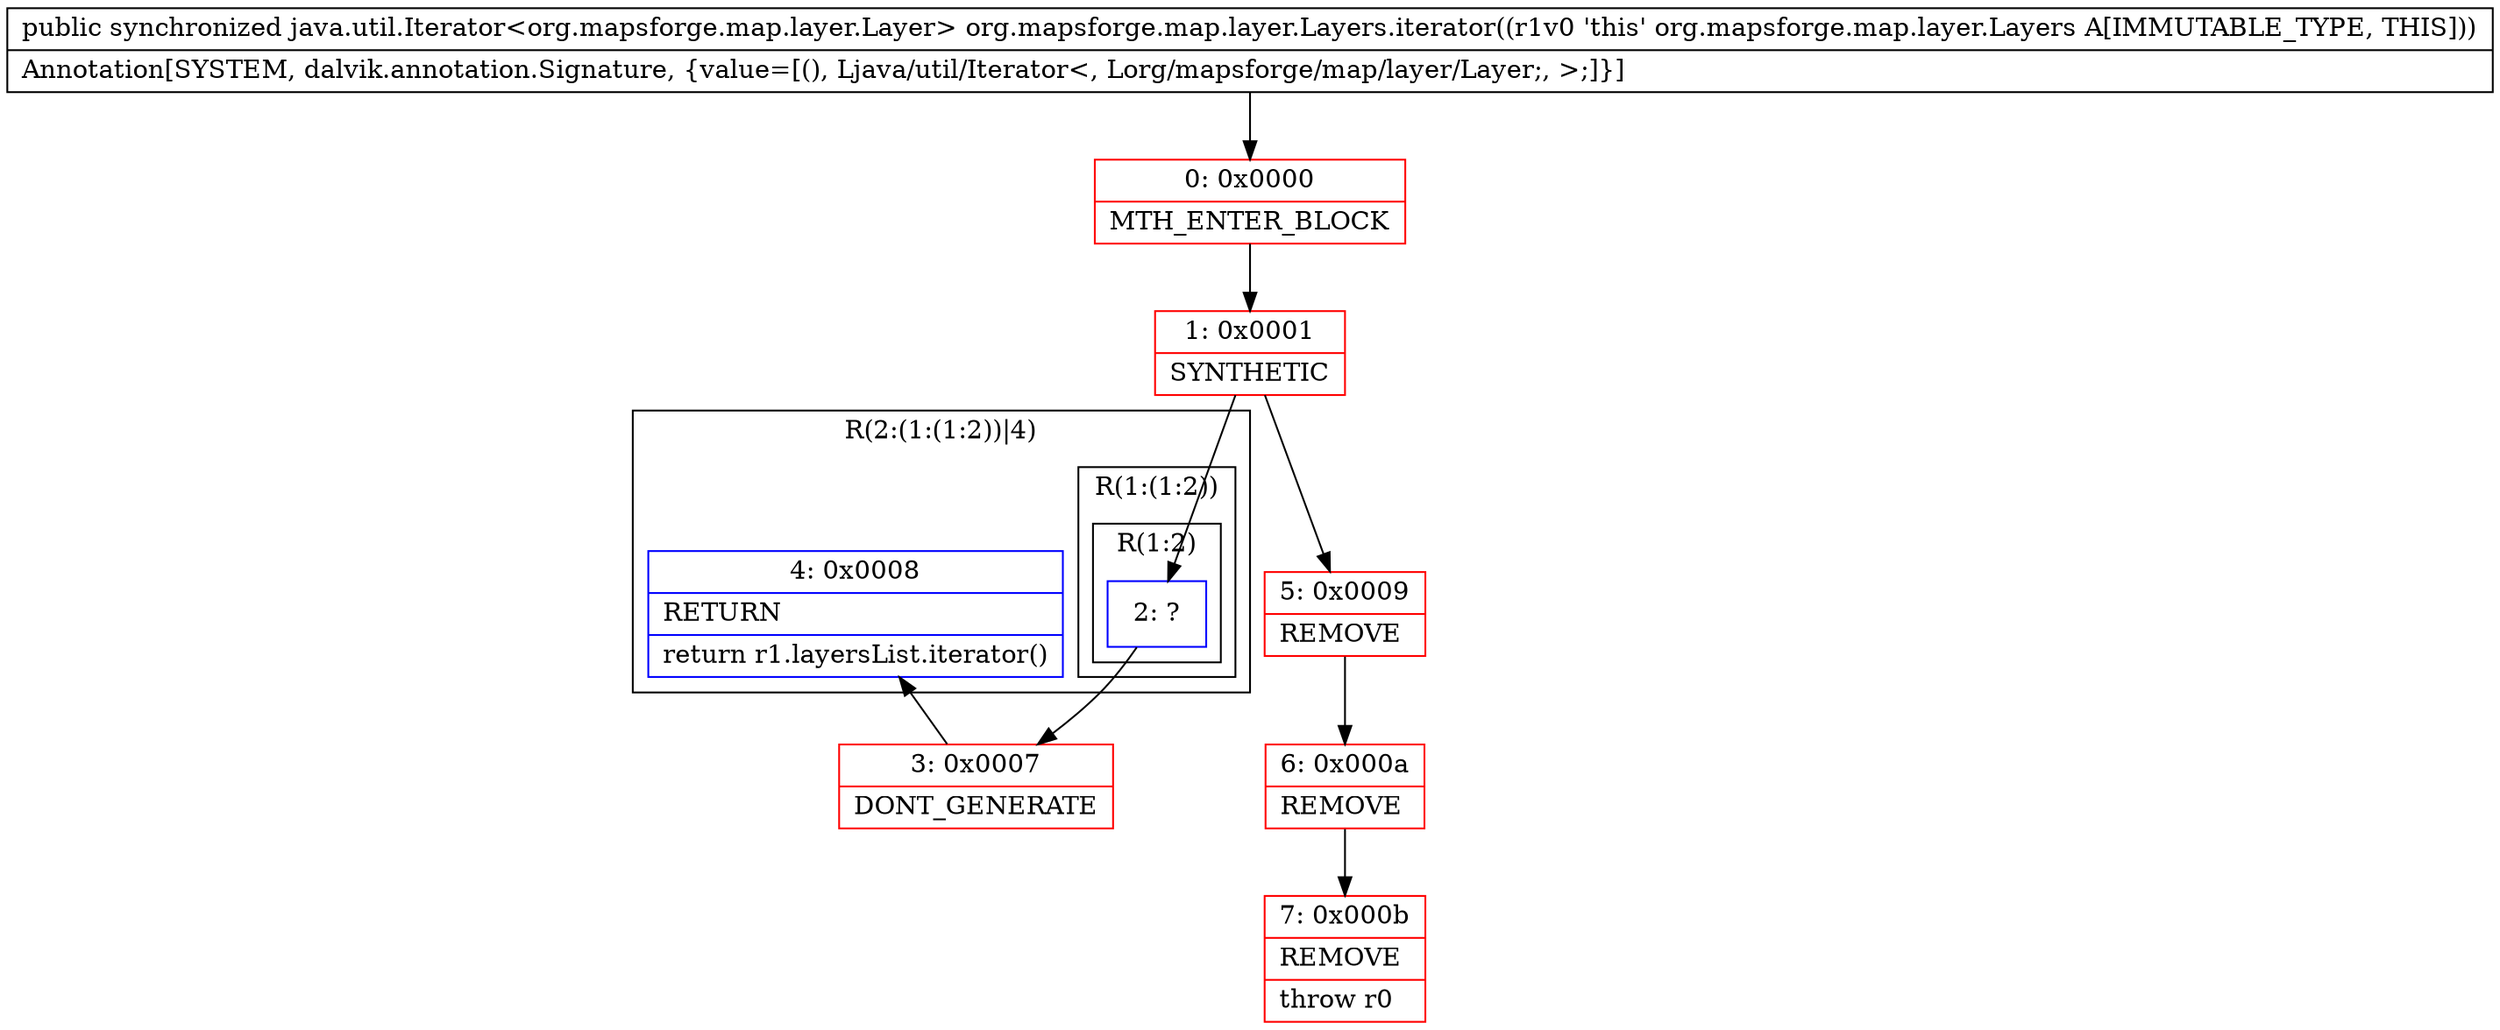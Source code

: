 digraph "CFG fororg.mapsforge.map.layer.Layers.iterator()Ljava\/util\/Iterator;" {
subgraph cluster_Region_667144218 {
label = "R(2:(1:(1:2))|4)";
node [shape=record,color=blue];
subgraph cluster_Region_1467121941 {
label = "R(1:(1:2))";
node [shape=record,color=blue];
subgraph cluster_Region_1188853638 {
label = "R(1:2)";
node [shape=record,color=blue];
Node_2 [shape=record,label="{2\:\ ?}"];
}
}
Node_4 [shape=record,label="{4\:\ 0x0008|RETURN\l|return r1.layersList.iterator()\l}"];
}
Node_0 [shape=record,color=red,label="{0\:\ 0x0000|MTH_ENTER_BLOCK\l}"];
Node_1 [shape=record,color=red,label="{1\:\ 0x0001|SYNTHETIC\l}"];
Node_3 [shape=record,color=red,label="{3\:\ 0x0007|DONT_GENERATE\l}"];
Node_5 [shape=record,color=red,label="{5\:\ 0x0009|REMOVE\l}"];
Node_6 [shape=record,color=red,label="{6\:\ 0x000a|REMOVE\l}"];
Node_7 [shape=record,color=red,label="{7\:\ 0x000b|REMOVE\l|throw r0\l}"];
MethodNode[shape=record,label="{public synchronized java.util.Iterator\<org.mapsforge.map.layer.Layer\> org.mapsforge.map.layer.Layers.iterator((r1v0 'this' org.mapsforge.map.layer.Layers A[IMMUTABLE_TYPE, THIS]))  | Annotation[SYSTEM, dalvik.annotation.Signature, \{value=[(), Ljava\/util\/Iterator\<, Lorg\/mapsforge\/map\/layer\/Layer;, \>;]\}]\l}"];
MethodNode -> Node_0;
Node_2 -> Node_3;
Node_0 -> Node_1;
Node_1 -> Node_2;
Node_1 -> Node_5;
Node_3 -> Node_4;
Node_5 -> Node_6;
Node_6 -> Node_7;
}

